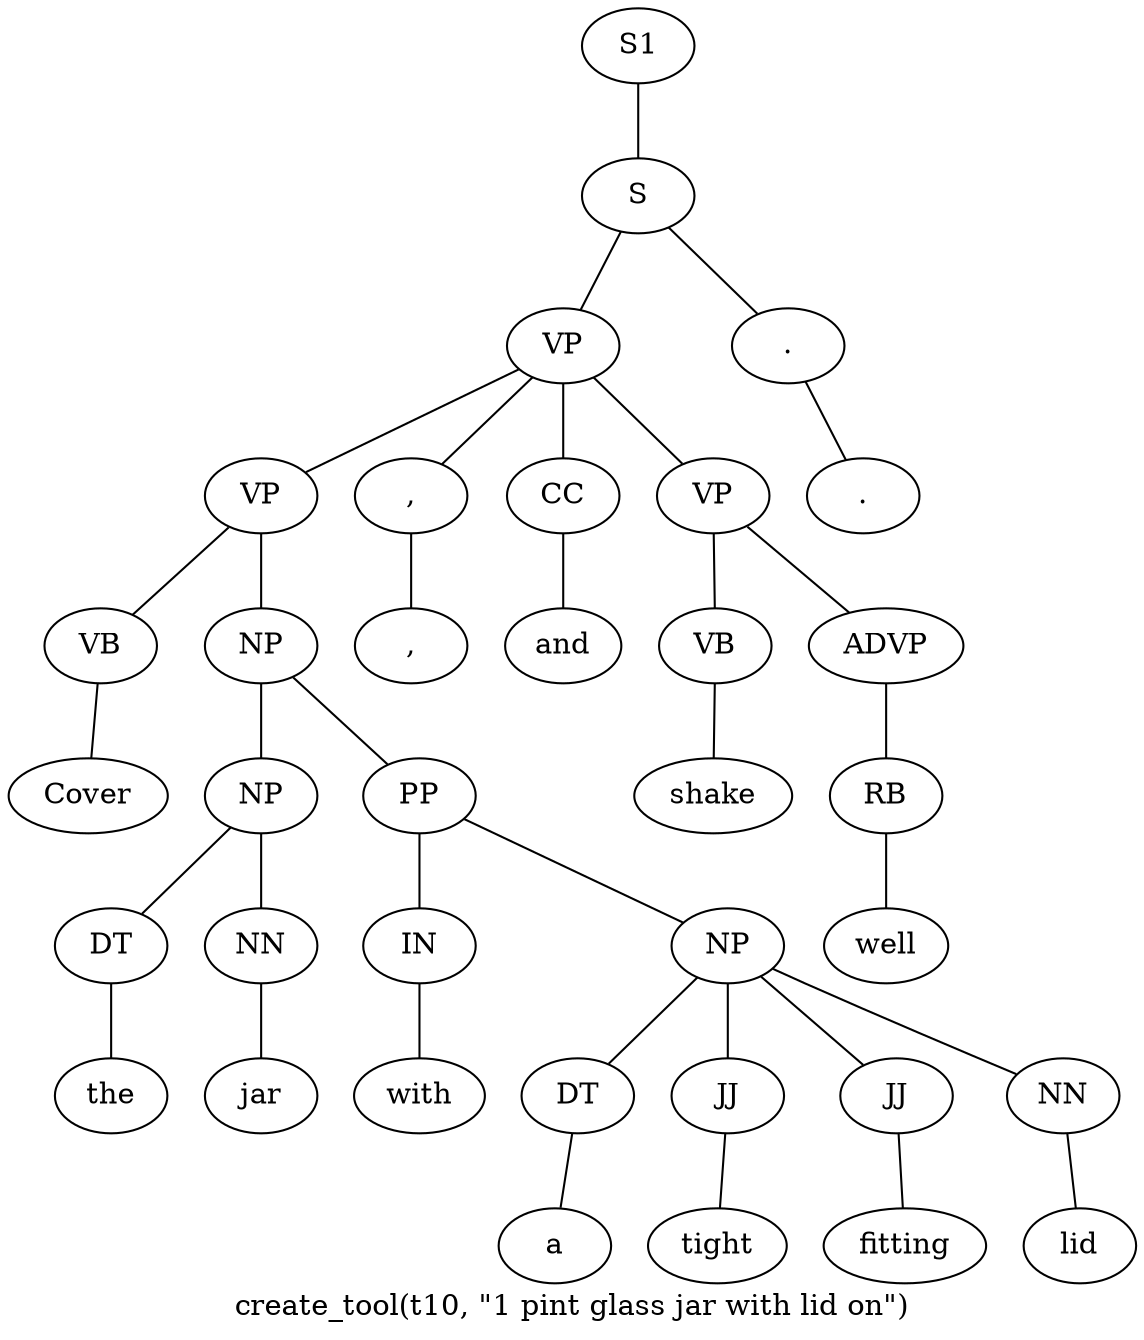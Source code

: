 graph SyntaxGraph {
	label = "create_tool(t10, \"1 pint glass jar with lid on\")";
	Node0 [label="S1"];
	Node1 [label="S"];
	Node2 [label="VP"];
	Node3 [label="VP"];
	Node4 [label="VB"];
	Node5 [label="Cover"];
	Node6 [label="NP"];
	Node7 [label="NP"];
	Node8 [label="DT"];
	Node9 [label="the"];
	Node10 [label="NN"];
	Node11 [label="jar"];
	Node12 [label="PP"];
	Node13 [label="IN"];
	Node14 [label="with"];
	Node15 [label="NP"];
	Node16 [label="DT"];
	Node17 [label="a"];
	Node18 [label="JJ"];
	Node19 [label="tight"];
	Node20 [label="JJ"];
	Node21 [label="fitting"];
	Node22 [label="NN"];
	Node23 [label="lid"];
	Node24 [label=","];
	Node25 [label=","];
	Node26 [label="CC"];
	Node27 [label="and"];
	Node28 [label="VP"];
	Node29 [label="VB"];
	Node30 [label="shake"];
	Node31 [label="ADVP"];
	Node32 [label="RB"];
	Node33 [label="well"];
	Node34 [label="."];
	Node35 [label="."];

	Node0 -- Node1;
	Node1 -- Node2;
	Node1 -- Node34;
	Node2 -- Node3;
	Node2 -- Node24;
	Node2 -- Node26;
	Node2 -- Node28;
	Node3 -- Node4;
	Node3 -- Node6;
	Node4 -- Node5;
	Node6 -- Node7;
	Node6 -- Node12;
	Node7 -- Node8;
	Node7 -- Node10;
	Node8 -- Node9;
	Node10 -- Node11;
	Node12 -- Node13;
	Node12 -- Node15;
	Node13 -- Node14;
	Node15 -- Node16;
	Node15 -- Node18;
	Node15 -- Node20;
	Node15 -- Node22;
	Node16 -- Node17;
	Node18 -- Node19;
	Node20 -- Node21;
	Node22 -- Node23;
	Node24 -- Node25;
	Node26 -- Node27;
	Node28 -- Node29;
	Node28 -- Node31;
	Node29 -- Node30;
	Node31 -- Node32;
	Node32 -- Node33;
	Node34 -- Node35;
}